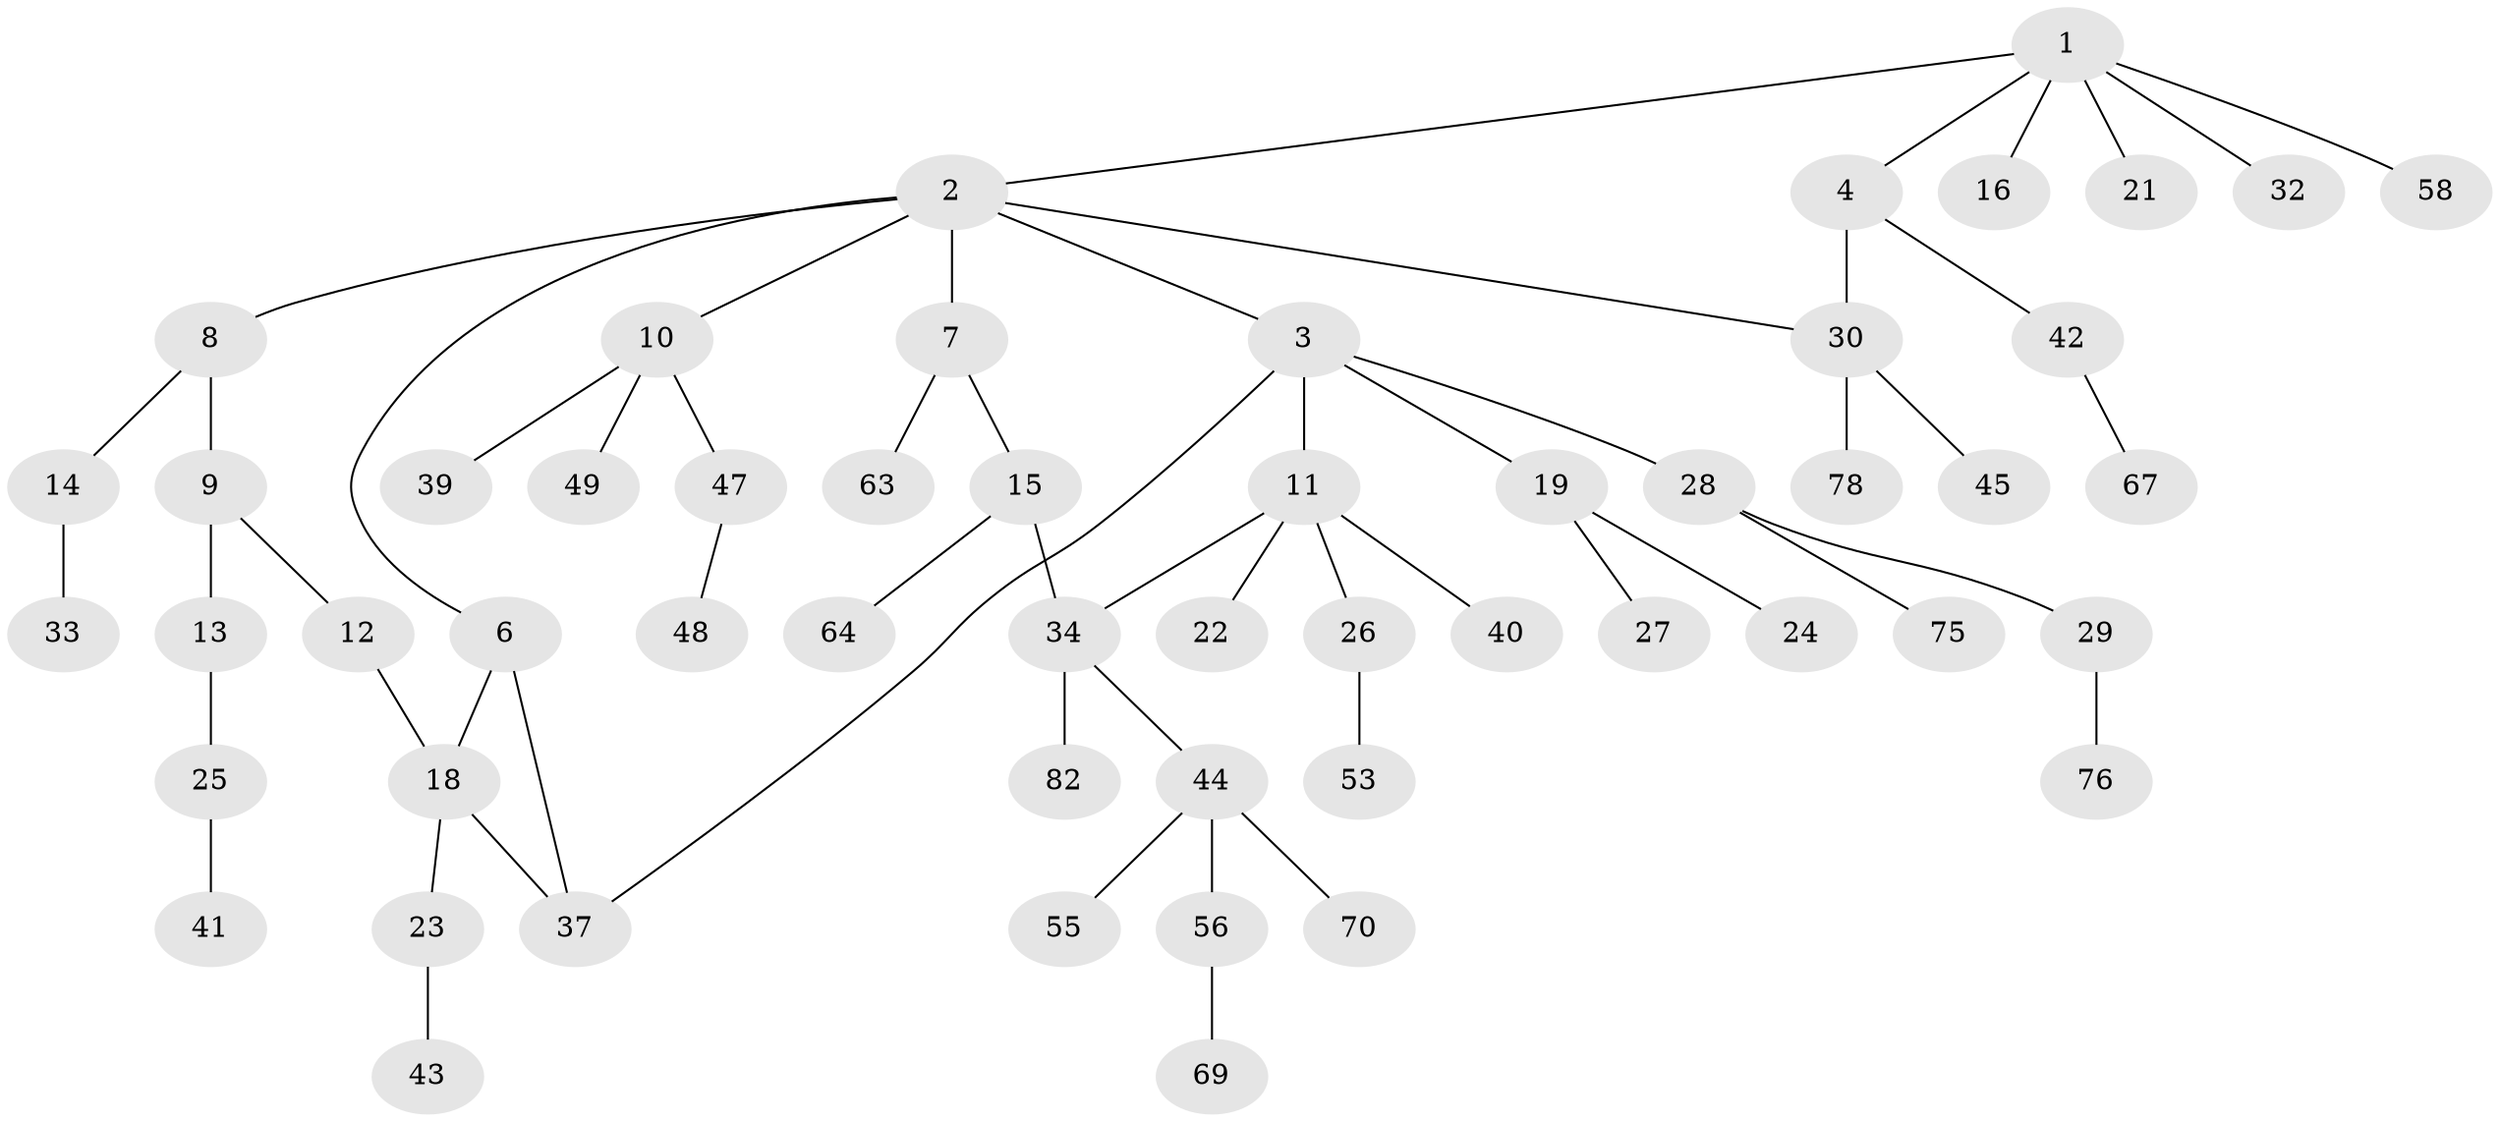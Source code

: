 // original degree distribution, {6: 0.023529411764705882, 4: 0.11764705882352941, 3: 0.17647058823529413, 5: 0.011764705882352941, 2: 0.2235294117647059, 1: 0.4470588235294118}
// Generated by graph-tools (version 1.1) at 2025/41/03/06/25 10:41:26]
// undirected, 54 vertices, 58 edges
graph export_dot {
graph [start="1"]
  node [color=gray90,style=filled];
  1 [super="+35"];
  2 [super="+5"];
  3 [super="+52"];
  4;
  6;
  7 [super="+79"];
  8 [super="+20"];
  9;
  10 [super="+36"];
  11 [super="+17"];
  12;
  13 [super="+31"];
  14 [super="+80"];
  15 [super="+84"];
  16 [super="+71"];
  18 [super="+73"];
  19;
  21;
  22 [super="+61"];
  23 [super="+54"];
  24 [super="+65"];
  25 [super="+85"];
  26;
  27;
  28 [super="+50"];
  29 [super="+38"];
  30 [super="+51"];
  32;
  33 [super="+81"];
  34 [super="+60"];
  37 [super="+59"];
  39 [super="+57"];
  40;
  41;
  42 [super="+77"];
  43 [super="+66"];
  44 [super="+46"];
  45;
  47 [super="+62"];
  48;
  49;
  53 [super="+68"];
  55;
  56;
  58;
  63;
  64 [super="+74"];
  67;
  69;
  70 [super="+72"];
  75;
  76;
  78 [super="+83"];
  82;
  1 -- 2;
  1 -- 4;
  1 -- 16;
  1 -- 21;
  1 -- 32;
  1 -- 58;
  2 -- 3;
  2 -- 8;
  2 -- 6;
  2 -- 7;
  2 -- 10;
  2 -- 30;
  3 -- 11;
  3 -- 19;
  3 -- 28;
  3 -- 37;
  4 -- 42;
  4 -- 30;
  6 -- 18;
  6 -- 37;
  7 -- 15;
  7 -- 63;
  8 -- 9;
  8 -- 14;
  9 -- 12;
  9 -- 13;
  10 -- 39;
  10 -- 49;
  10 -- 47;
  11 -- 40;
  11 -- 26;
  11 -- 22;
  11 -- 34;
  12 -- 18;
  13 -- 25;
  14 -- 33;
  15 -- 34;
  15 -- 64;
  18 -- 23;
  18 -- 37;
  19 -- 24;
  19 -- 27;
  23 -- 43;
  25 -- 41;
  26 -- 53;
  28 -- 29;
  28 -- 75;
  29 -- 76;
  30 -- 45;
  30 -- 78;
  34 -- 44;
  34 -- 82;
  42 -- 67;
  44 -- 56;
  44 -- 70;
  44 -- 55;
  47 -- 48;
  56 -- 69;
}
